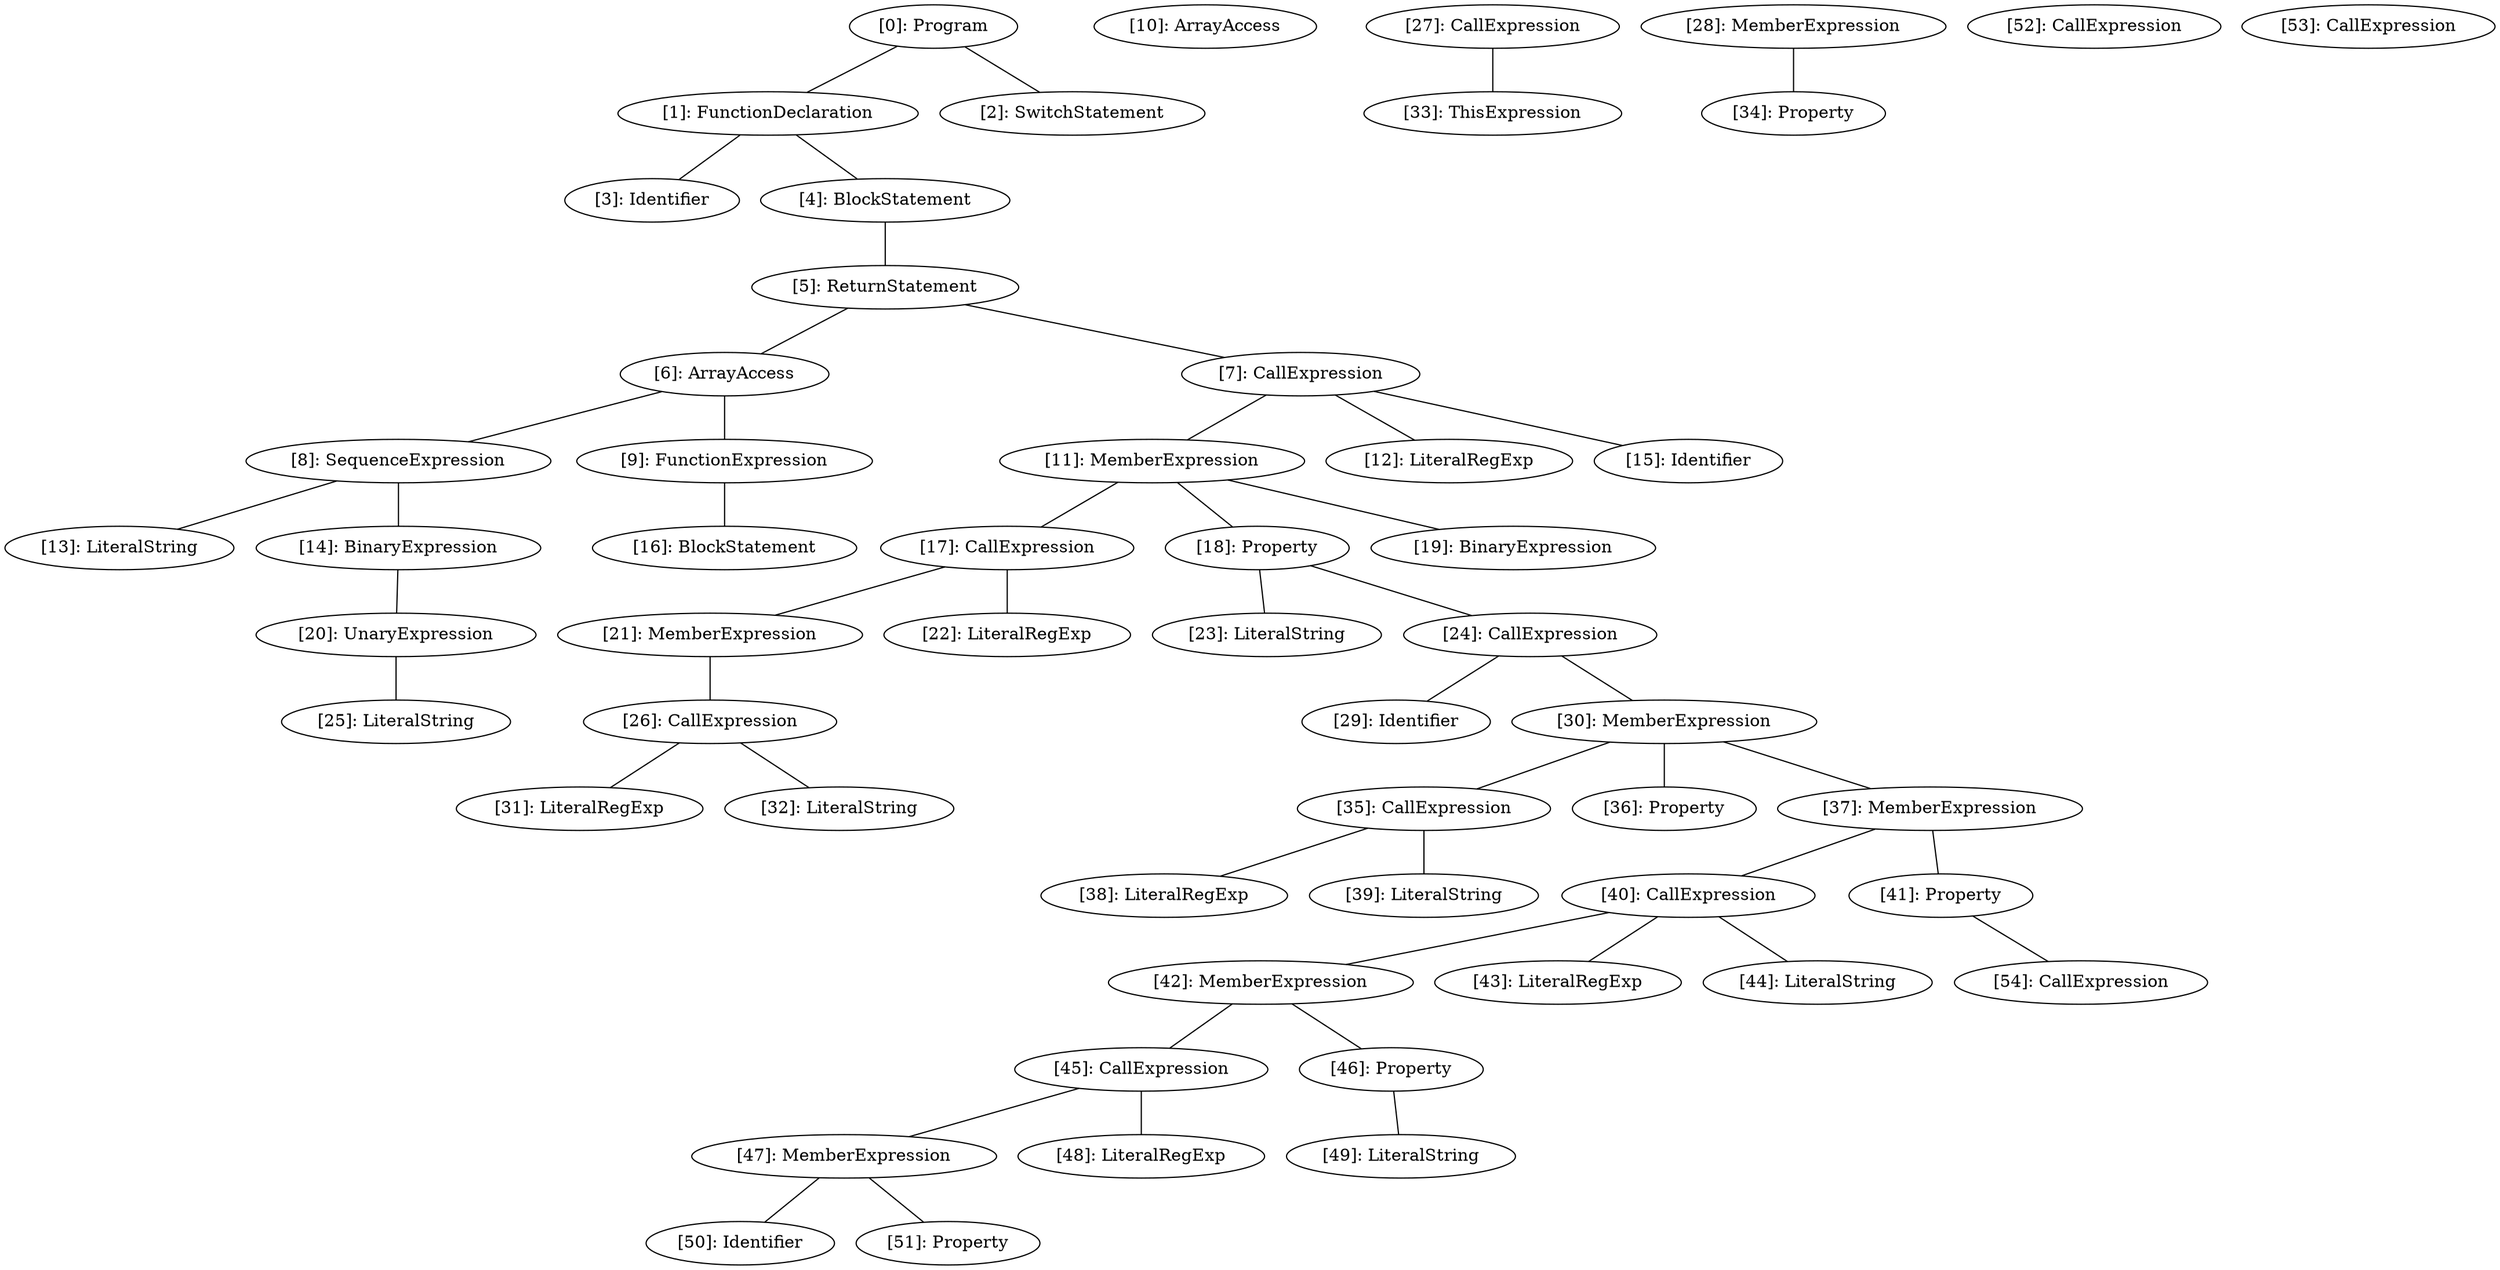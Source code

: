 // Result
graph {
	0 [label="[0]: Program"]
	1 [label="[1]: FunctionDeclaration"]
	2 [label="[2]: SwitchStatement"]
	3 [label="[3]: Identifier"]
	4 [label="[4]: BlockStatement"]
	5 [label="[5]: ReturnStatement"]
	6 [label="[6]: ArrayAccess"]
	7 [label="[7]: CallExpression"]
	8 [label="[8]: SequenceExpression"]
	9 [label="[9]: FunctionExpression"]
	10 [label="[10]: ArrayAccess"]
	11 [label="[11]: MemberExpression"]
	12 [label="[12]: LiteralRegExp"]
	13 [label="[13]: LiteralString"]
	14 [label="[14]: BinaryExpression"]
	15 [label="[15]: Identifier"]
	16 [label="[16]: BlockStatement"]
	17 [label="[17]: CallExpression"]
	18 [label="[18]: Property"]
	19 [label="[19]: BinaryExpression"]
	20 [label="[20]: UnaryExpression"]
	21 [label="[21]: MemberExpression"]
	22 [label="[22]: LiteralRegExp"]
	23 [label="[23]: LiteralString"]
	24 [label="[24]: CallExpression"]
	25 [label="[25]: LiteralString"]
	26 [label="[26]: CallExpression"]
	27 [label="[27]: CallExpression"]
	28 [label="[28]: MemberExpression"]
	29 [label="[29]: Identifier"]
	30 [label="[30]: MemberExpression"]
	31 [label="[31]: LiteralRegExp"]
	32 [label="[32]: LiteralString"]
	33 [label="[33]: ThisExpression"]
	34 [label="[34]: Property"]
	35 [label="[35]: CallExpression"]
	36 [label="[36]: Property"]
	37 [label="[37]: MemberExpression"]
	38 [label="[38]: LiteralRegExp"]
	39 [label="[39]: LiteralString"]
	40 [label="[40]: CallExpression"]
	41 [label="[41]: Property"]
	42 [label="[42]: MemberExpression"]
	43 [label="[43]: LiteralRegExp"]
	44 [label="[44]: LiteralString"]
	45 [label="[45]: CallExpression"]
	46 [label="[46]: Property"]
	47 [label="[47]: MemberExpression"]
	48 [label="[48]: LiteralRegExp"]
	49 [label="[49]: LiteralString"]
	50 [label="[50]: Identifier"]
	51 [label="[51]: Property"]
	52 [label="[52]: CallExpression"]
	53 [label="[53]: CallExpression"]
	54 [label="[54]: CallExpression"]
	0 -- 1
	0 -- 2
	1 -- 3
	1 -- 4
	4 -- 5
	5 -- 6
	5 -- 7
	6 -- 8
	6 -- 9
	7 -- 11
	7 -- 12
	7 -- 15
	8 -- 13
	8 -- 14
	9 -- 16
	11 -- 17
	11 -- 18
	11 -- 19
	14 -- 20
	17 -- 21
	17 -- 22
	18 -- 23
	18 -- 24
	20 -- 25
	21 -- 26
	24 -- 29
	24 -- 30
	26 -- 31
	26 -- 32
	27 -- 33
	28 -- 34
	30 -- 35
	30 -- 36
	30 -- 37
	35 -- 38
	35 -- 39
	37 -- 40
	37 -- 41
	40 -- 42
	40 -- 43
	40 -- 44
	41 -- 54
	42 -- 45
	42 -- 46
	45 -- 47
	45 -- 48
	46 -- 49
	47 -- 50
	47 -- 51
}
